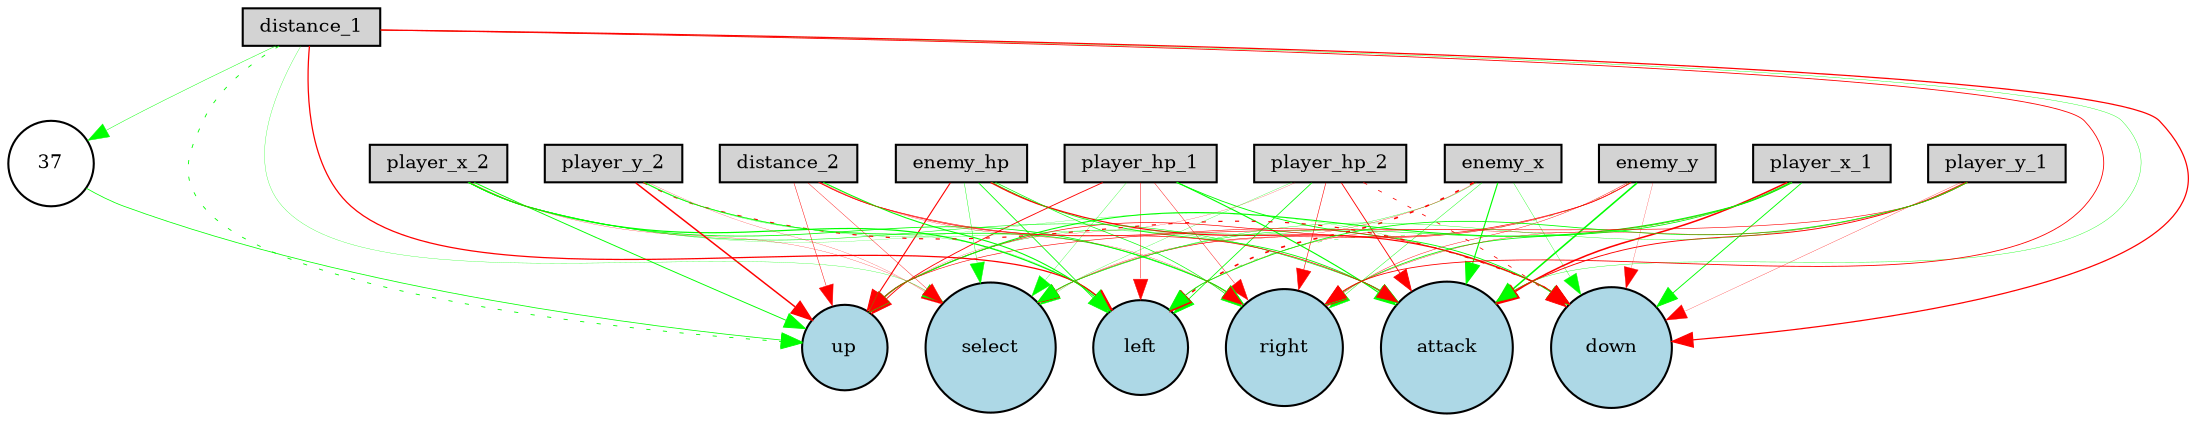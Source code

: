 digraph {
	node [fontsize=9 height=0.2 shape=circle width=0.2]
	enemy_hp [fillcolor=lightgray shape=box style=filled]
	player_hp_1 [fillcolor=lightgray shape=box style=filled]
	player_hp_2 [fillcolor=lightgray shape=box style=filled]
	enemy_x [fillcolor=lightgray shape=box style=filled]
	enemy_y [fillcolor=lightgray shape=box style=filled]
	player_x_1 [fillcolor=lightgray shape=box style=filled]
	player_y_1 [fillcolor=lightgray shape=box style=filled]
	player_x_2 [fillcolor=lightgray shape=box style=filled]
	player_y_2 [fillcolor=lightgray shape=box style=filled]
	distance_1 [fillcolor=lightgray shape=box style=filled]
	distance_2 [fillcolor=lightgray shape=box style=filled]
	attack [fillcolor=lightblue style=filled]
	up [fillcolor=lightblue style=filled]
	down [fillcolor=lightblue style=filled]
	left [fillcolor=lightblue style=filled]
	right [fillcolor=lightblue style=filled]
	select [fillcolor=lightblue style=filled]
	37 [fillcolor=white style=filled]
	enemy_x -> select [color=red penwidth=0.148402605639669 style=solid]
	distance_1 -> down [color=red penwidth=0.5921571532000358 style=solid]
	enemy_hp -> attack [color=green penwidth=0.4091626575210294 style=solid]
	player_y_1 -> right [color=red penwidth=0.16676778141570975 style=solid]
	distance_2 -> up [color=red penwidth=0.22333139187010934 style=solid]
	enemy_y -> select [color=red penwidth=0.27555166276486487 style=solid]
	player_x_1 -> left [color=red penwidth=0.17807673333852178 style=solid]
	enemy_hp -> right [color=green penwidth=0.3287016730295921 style=solid]
	player_y_2 -> down [color=red penwidth=0.5725557623620717 style=dotted]
	enemy_x -> down [color=green penwidth=0.16983377529714533 style=solid]
	player_y_1 -> attack [color=red penwidth=0.4437868176003422 style=solid]
	player_y_2 -> select [color=red penwidth=0.10479136429554742 style=solid]
	distance_2 -> select [color=red penwidth=0.1888121927023826 style=solid]
	player_hp_1 -> select [color=green penwidth=0.14787002485821024 style=solid]
	player_hp_2 -> left [color=green penwidth=0.38466174962223787 style=solid]
	player_x_2 -> up [color=green penwidth=0.44494368658718575 style=solid]
	player_x_2 -> right [color=green penwidth=0.38872500336539817 style=solid]
	player_hp_1 -> attack [color=green penwidth=0.5386486055055838 style=solid]
	distance_1 -> left [color=red penwidth=0.5996038387885452 style=solid]
	37 -> up [color=green penwidth=0.36700964971858474 style=solid]
	enemy_hp -> up [color=red penwidth=0.5273439637002881 style=solid]
	enemy_y -> up [color=red penwidth=0.32165497347696304 style=solid]
	distance_2 -> attack [color=red penwidth=0.3297070187297245 style=solid]
	player_y_2 -> left [color=green penwidth=0.1228791512924999 style=solid]
	player_x_1 -> attack [color=red penwidth=0.7429642948124171 style=solid]
	enemy_x -> left [color=red penwidth=0.7629496138425892 style=dotted]
	enemy_y -> left [color=green penwidth=0.18643583169817263 style=dotted]
	distance_1 -> right [color=red penwidth=0.4073124066805296 style=solid]
	distance_2 -> right [color=red penwidth=0.1317606561808157 style=solid]
	enemy_y -> right [color=red penwidth=0.2069974517832121 style=solid]
	player_x_1 -> right [color=green penwidth=0.3978685951244343 style=solid]
	player_y_2 -> up [color=red penwidth=0.7082072771874427 style=solid]
	player_hp_2 -> down [color=red penwidth=0.38321188662345507 style=dotted]
	player_y_1 -> left [color=green penwidth=0.40016399500554023 style=solid]
	distance_1 -> attack [color=green penwidth=0.17847167140796572 style=solid]
	player_x_2 -> down [color=green penwidth=0.10744898343158746 style=solid]
	enemy_y -> attack [color=green penwidth=0.7586611290395692 style=solid]
	enemy_y -> down [color=red penwidth=0.11371400403161608 style=solid]
	player_hp_1 -> down [color=green penwidth=0.4264679864258003 style=solid]
	player_x_1 -> up [color=green penwidth=0.5018572603567156 style=solid]
	player_x_2 -> select [color=red penwidth=0.11758865500116777 style=solid]
	enemy_hp -> down [color=red penwidth=0.5750774471619617 style=solid]
	player_hp_1 -> up [color=red penwidth=0.42667216210096137 style=solid]
	distance_1 -> select [color=green penwidth=0.1382542893435708 style=solid]
	distance_2 -> left [color=green penwidth=0.5136282535752663 style=solid]
	player_hp_2 -> up [color=red penwidth=0.10019237536710822 style=solid]
	player_x_1 -> select [color=green penwidth=0.2524557578012204 style=solid]
	player_y_2 -> attack [color=green penwidth=0.144353750454876 style=solid]
	enemy_x -> attack [color=green penwidth=0.551444527060225 style=solid]
	player_y_1 -> down [color=red penwidth=0.13840233838575056 style=solid]
	distance_1 -> up [color=green penwidth=0.4165554251346093 style=dotted]
	distance_1 -> 37 [color=green penwidth=0.21772336449779933 style=solid]
	player_hp_2 -> select [color=green penwidth=0.13630393526712808 style=solid]
	player_y_2 -> right [color=green penwidth=0.3891567456865773 style=solid]
	enemy_hp -> select [color=green penwidth=0.19854925809279397 style=solid]
	enemy_x -> right [color=green penwidth=0.20826457747136864 style=solid]
	player_hp_1 -> left [color=red penwidth=0.22762330030349512 style=solid]
	player_y_1 -> select [color=green penwidth=0.17595713704554672 style=solid]
	distance_2 -> down [color=red penwidth=0.2752145029106515 style=solid]
	player_x_2 -> left [color=green penwidth=0.5799479134838335 style=solid]
	player_hp_2 -> attack [color=red penwidth=0.41922668602728397 style=solid]
	player_x_1 -> down [color=green penwidth=0.4363954598525388 style=solid]
	enemy_hp -> left [color=green penwidth=0.39622269875491944 style=solid]
	enemy_x -> up [color=green penwidth=0.16598040949599568 style=solid]
	player_y_1 -> up [color=red penwidth=0.2873602793197182 style=solid]
	player_hp_1 -> right [color=red penwidth=0.2052735512391483 style=solid]
	player_hp_2 -> right [color=red penwidth=0.27354277922063397 style=solid]
	player_x_2 -> attack [color=green penwidth=0.2609364522417229 style=solid]
}
